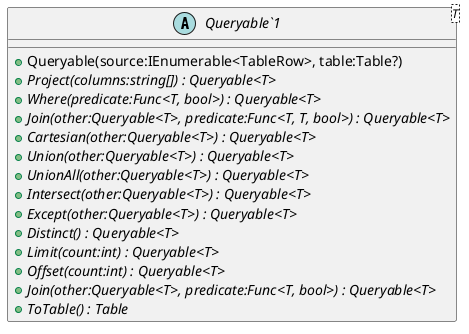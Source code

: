 @startuml
abstract class "Queryable`1"<T> {
    + Queryable(source:IEnumerable<TableRow>, table:Table?)
    + {abstract} Project(columns:string[]) : Queryable<T>
    + {abstract} Where(predicate:Func<T, bool>) : Queryable<T>
    + {abstract} Join(other:Queryable<T>, predicate:Func<T, T, bool>) : Queryable<T>
    + {abstract} Cartesian(other:Queryable<T>) : Queryable<T>
    + {abstract} Union(other:Queryable<T>) : Queryable<T>
    + {abstract} UnionAll(other:Queryable<T>) : Queryable<T>
    + {abstract} Intersect(other:Queryable<T>) : Queryable<T>
    + {abstract} Except(other:Queryable<T>) : Queryable<T>
    + {abstract} Distinct() : Queryable<T>
    + {abstract} Limit(count:int) : Queryable<T>
    + {abstract} Offset(count:int) : Queryable<T>
    + {abstract} Join(other:Queryable<T>, predicate:Func<T, bool>) : Queryable<T>
    + {abstract} ToTable() : Table
}
@enduml
